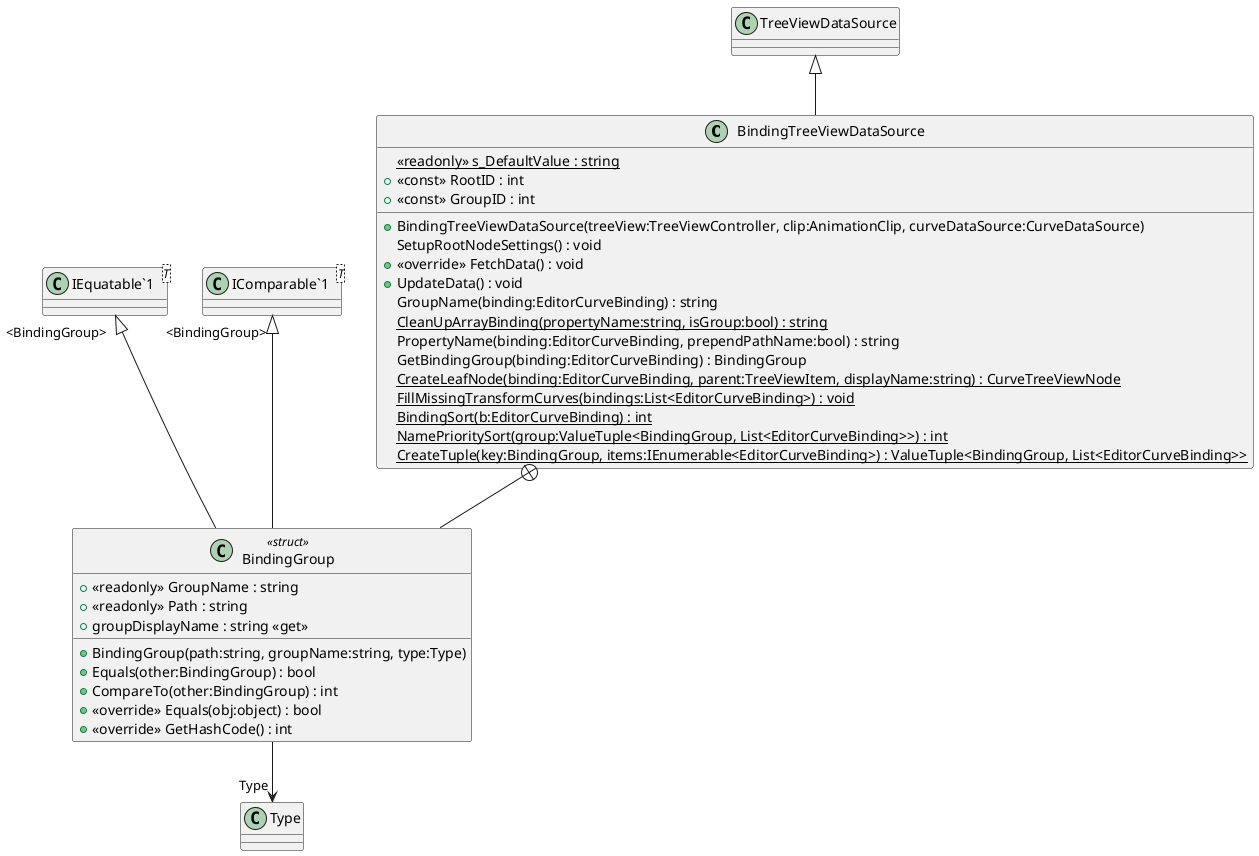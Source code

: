 @startuml
class BindingTreeViewDataSource {
    {static} <<readonly>> s_DefaultValue : string
    + <<const>> RootID : int
    + <<const>> GroupID : int
    + BindingTreeViewDataSource(treeView:TreeViewController, clip:AnimationClip, curveDataSource:CurveDataSource)
    SetupRootNodeSettings() : void
    + <<override>> FetchData() : void
    + UpdateData() : void
    GroupName(binding:EditorCurveBinding) : string
    {static} CleanUpArrayBinding(propertyName:string, isGroup:bool) : string
    PropertyName(binding:EditorCurveBinding, prependPathName:bool) : string
    GetBindingGroup(binding:EditorCurveBinding) : BindingGroup
    {static} CreateLeafNode(binding:EditorCurveBinding, parent:TreeViewItem, displayName:string) : CurveTreeViewNode
    {static} FillMissingTransformCurves(bindings:List<EditorCurveBinding>) : void
    {static} BindingSort(b:EditorCurveBinding) : int
    {static} NamePrioritySort(group:ValueTuple<BindingGroup, List<EditorCurveBinding>>) : int
    {static} CreateTuple(key:BindingGroup, items:IEnumerable<EditorCurveBinding>) : ValueTuple<BindingGroup, List<EditorCurveBinding>>
}
class BindingGroup <<struct>> {
    + <<readonly>> GroupName : string
    + <<readonly>> Path : string
    + BindingGroup(path:string, groupName:string, type:Type)
    + groupDisplayName : string <<get>>
    + Equals(other:BindingGroup) : bool
    + CompareTo(other:BindingGroup) : int
    + <<override>> Equals(obj:object) : bool
    + <<override>> GetHashCode() : int
}
class "IEquatable`1"<T> {
}
class "IComparable`1"<T> {
}
TreeViewDataSource <|-- BindingTreeViewDataSource
BindingTreeViewDataSource +-- BindingGroup
"IEquatable`1" "<BindingGroup>" <|-- BindingGroup
"IComparable`1" "<BindingGroup>" <|-- BindingGroup
BindingGroup --> "Type" Type
@enduml
